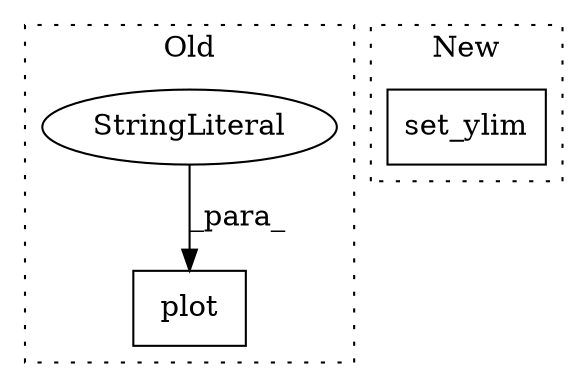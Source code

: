 digraph G {
subgraph cluster0 {
1 [label="plot" a="32" s="18186,18219" l="5,1" shape="box"];
3 [label="StringLiteral" a="45" s="18211" l="6" shape="ellipse"];
label = "Old";
style="dotted";
}
subgraph cluster1 {
2 [label="set_ylim" a="32" s="18475,18490" l="9,1" shape="box"];
label = "New";
style="dotted";
}
3 -> 1 [label="_para_"];
}